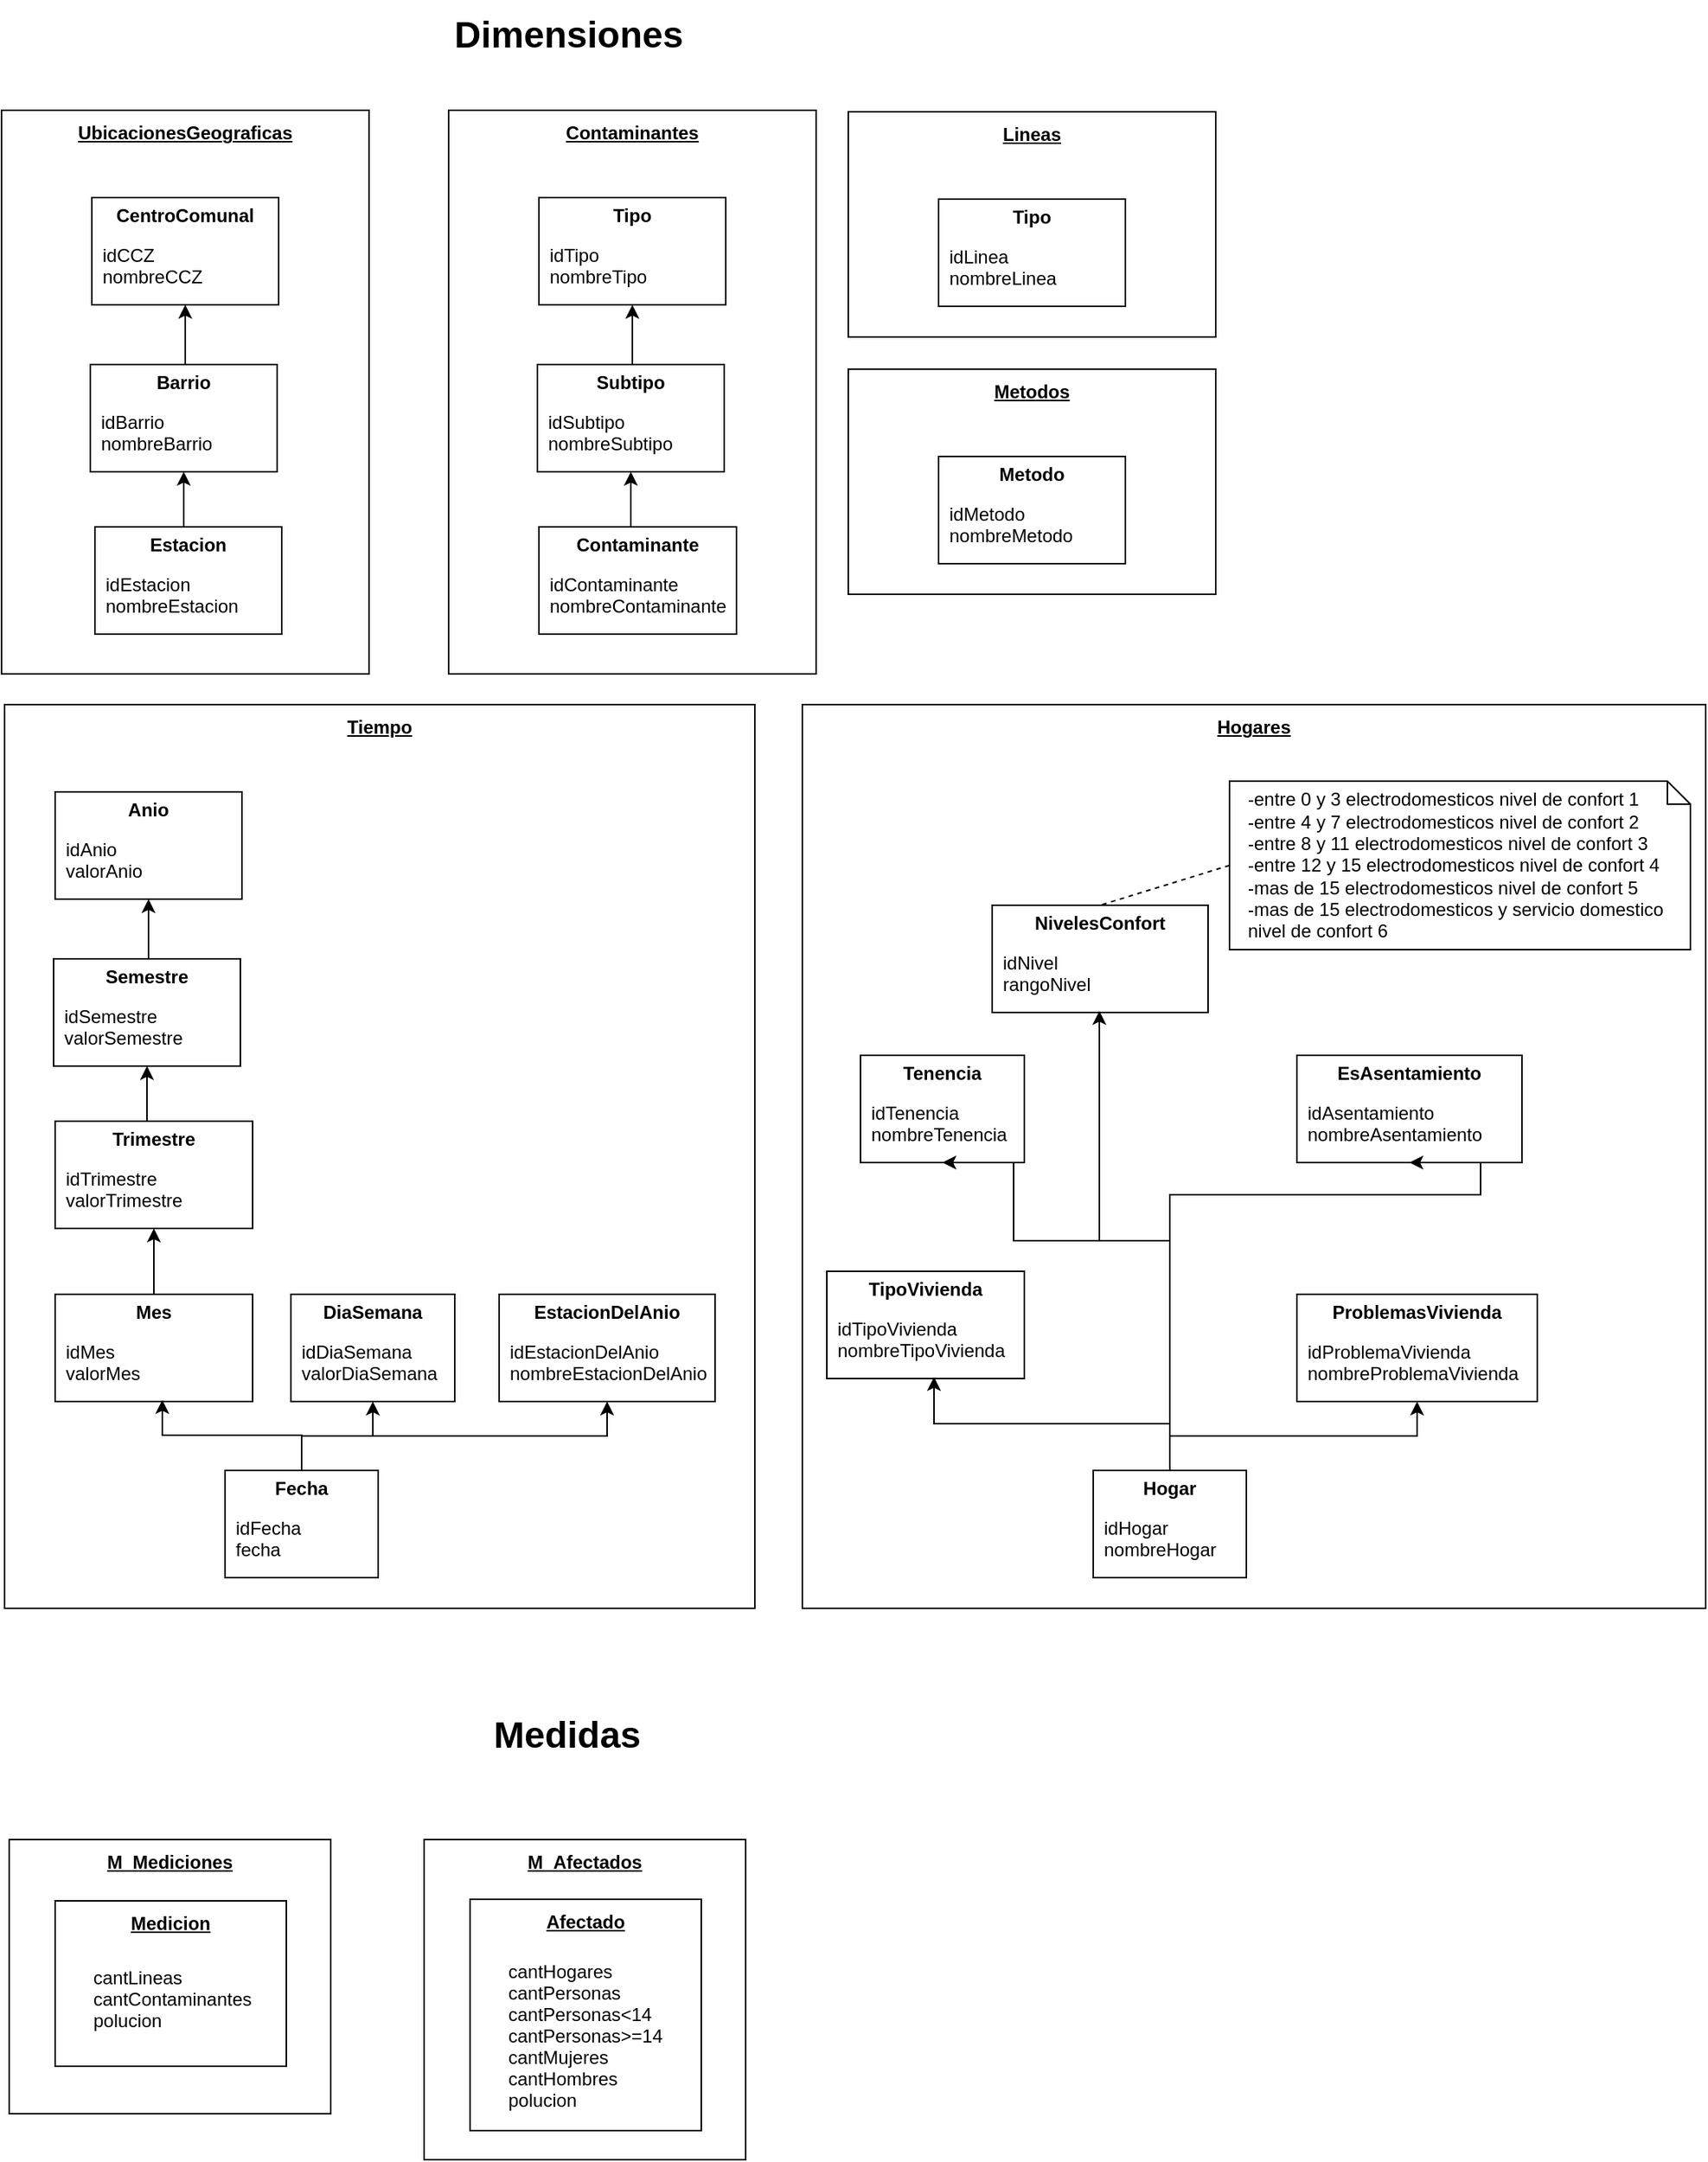 <mxfile userAgent="Mozilla/5.0 (Macintosh; Intel Mac OS X 10_12_6) AppleWebKit/537.36 (KHTML, like Gecko) draw.io/7.8.7 Chrome/58.0.303.110 Electron/1.7.5 Safari/537.36" type="device" version="7.9.3" editor="www.draw.io"><diagram id="01ee848b-bfa0-368f-3120-69a5512751cf" name="Page-1"><mxGraphModel dx="950" dy="692" grid="1" gridSize="10" guides="1" tooltips="1" connect="1" arrows="1" fold="1" page="1" pageScale="1" pageWidth="1169" pageHeight="1654" background="#ffffff" math="0" shadow="0"><root><mxCell id="2eb9ab5e75fa441f-0"/><mxCell id="2eb9ab5e75fa441f-1" parent="2eb9ab5e75fa441f-0"/><mxCell id="2eb9ab5e75fa441f-14" value="UbicacionesGeograficas" style="swimlane;swimlaneLine=0;whiteSpace=wrap;startSize=29;fontStyle=5;align=center" parent="2eb9ab5e75fa441f-1" vertex="1"><mxGeometry x="38" y="92" width="240" height="368" as="geometry"><mxRectangle x="39" y="92" width="70" height="29" as="alternateBounds"/></mxGeometry></mxCell><mxCell id="0" value="CentroComunal" style="swimlane;swimlaneLine=0;whiteSpace=wrap" vertex="1" parent="2eb9ab5e75fa441f-14"><mxGeometry x="59" y="57" width="122" height="70" as="geometry"><mxRectangle x="590" y="38" width="70" height="23" as="alternateBounds"/></mxGeometry></mxCell><mxCell id="1" value="idCCZ&#10;nombreCCZ" style="text;align=left;verticalAlign=middle;" vertex="1" parent="0"><mxGeometry x="5" y="19" width="130" height="50" as="geometry"/></mxCell><mxCell id="9" style="edgeStyle=orthogonalEdgeStyle;rounded=0;html=1;exitX=0.5;exitY=0;entryX=0.5;entryY=1;jettySize=auto;orthogonalLoop=1;" edge="1" parent="2eb9ab5e75fa441f-14" source="3" target="0"><mxGeometry relative="1" as="geometry"/></mxCell><mxCell id="3" value="Barrio" style="swimlane;swimlaneLine=0;whiteSpace=wrap" vertex="1" parent="2eb9ab5e75fa441f-14"><mxGeometry x="58" y="166" width="122" height="70" as="geometry"><mxRectangle x="590" y="38" width="70" height="23" as="alternateBounds"/></mxGeometry></mxCell><mxCell id="4" value="idBarrio&#10;nombreBarrio" style="text;align=left;verticalAlign=middle;" vertex="1" parent="3"><mxGeometry x="5" y="19" width="130" height="50" as="geometry"/></mxCell><mxCell id="10" style="edgeStyle=orthogonalEdgeStyle;rounded=0;html=1;exitX=0.5;exitY=0;entryX=0.5;entryY=1;jettySize=auto;orthogonalLoop=1;" edge="1" parent="2eb9ab5e75fa441f-14" source="5" target="3"><mxGeometry relative="1" as="geometry"/></mxCell><mxCell id="5" value="Estacion" style="swimlane;swimlaneLine=0;whiteSpace=wrap" vertex="1" parent="2eb9ab5e75fa441f-14"><mxGeometry x="61" y="272" width="122" height="70" as="geometry"><mxRectangle x="590" y="38" width="70" height="23" as="alternateBounds"/></mxGeometry></mxCell><mxCell id="6" value="idEstacion&#10;nombreEstacion" style="text;align=left;verticalAlign=middle;" vertex="1" parent="5"><mxGeometry x="5" y="19" width="130" height="50" as="geometry"/></mxCell><mxCell id="4a65618d5dacdeda-0" value="Dimensiones" style="text;align=center;verticalAlign=middle;fontFamily=Helvetica;fontSize=24;fontStyle=1" parent="2eb9ab5e75fa441f-1" vertex="1"><mxGeometry x="331" y="20" width="155" height="40" as="geometry"/></mxCell><mxCell id="4a65618d5dacdeda-1" value="Medidas" style="text;align=center;verticalAlign=middle;fontFamily=Helvetica;fontSize=24;fontStyle=1" parent="2eb9ab5e75fa441f-1" vertex="1"><mxGeometry x="330" y="1130" width="155" height="40" as="geometry"/></mxCell><mxCell id="4a65618d5dacdeda-2" value="M_Mediciones" style="swimlane;swimlaneLine=0;whiteSpace=wrap;startSize=29;fontStyle=5" parent="2eb9ab5e75fa441f-1" vertex="1"><mxGeometry x="43" y="1221" width="210" height="179" as="geometry"/></mxCell><mxCell id="86" value="Medicion" style="swimlane;swimlaneLine=0;whiteSpace=wrap;startSize=29;fontStyle=5" vertex="1" parent="4a65618d5dacdeda-2"><mxGeometry x="30" y="40" width="151" height="108" as="geometry"/></mxCell><mxCell id="87" value="cantLineas&#10;cantContaminantes&#10;polucion" style="text;align=left;verticalAlign=middle;" vertex="1" parent="86"><mxGeometry x="23" y="27.42" width="155" height="72.58" as="geometry"/></mxCell><mxCell id="11" value="Contaminantes" style="swimlane;swimlaneLine=0;whiteSpace=wrap;startSize=29;fontStyle=5;align=center" vertex="1" parent="2eb9ab5e75fa441f-1"><mxGeometry x="330" y="92" width="240" height="368" as="geometry"><mxRectangle x="39" y="92" width="70" height="29" as="alternateBounds"/></mxGeometry></mxCell><mxCell id="12" value="Tipo" style="swimlane;swimlaneLine=0;whiteSpace=wrap" vertex="1" parent="11"><mxGeometry x="59" y="57" width="122" height="70" as="geometry"><mxRectangle x="590" y="38" width="70" height="23" as="alternateBounds"/></mxGeometry></mxCell><mxCell id="13" value="idTipo&#10;nombreTipo" style="text;align=left;verticalAlign=middle;" vertex="1" parent="12"><mxGeometry x="5" y="19" width="130" height="50" as="geometry"/></mxCell><mxCell id="14" style="edgeStyle=orthogonalEdgeStyle;rounded=0;html=1;exitX=0.5;exitY=0;entryX=0.5;entryY=1;jettySize=auto;orthogonalLoop=1;" edge="1" parent="11" source="15" target="12"><mxGeometry relative="1" as="geometry"/></mxCell><mxCell id="15" value="Subtipo" style="swimlane;swimlaneLine=0;whiteSpace=wrap" vertex="1" parent="11"><mxGeometry x="58" y="166" width="122" height="70" as="geometry"><mxRectangle x="590" y="38" width="70" height="23" as="alternateBounds"/></mxGeometry></mxCell><mxCell id="16" value="idSubtipo&#10;nombreSubtipo" style="text;align=left;verticalAlign=middle;" vertex="1" parent="15"><mxGeometry x="5" y="19" width="130" height="50" as="geometry"/></mxCell><mxCell id="17" style="edgeStyle=orthogonalEdgeStyle;rounded=0;html=1;exitX=0.5;exitY=0;entryX=0.5;entryY=1;jettySize=auto;orthogonalLoop=1;" edge="1" parent="11" source="18" target="15"><mxGeometry relative="1" as="geometry"/></mxCell><mxCell id="18" value="Contaminante" style="swimlane;swimlaneLine=0;whiteSpace=wrap" vertex="1" parent="11"><mxGeometry x="59" y="272" width="129" height="70" as="geometry"><mxRectangle x="590" y="38" width="70" height="23" as="alternateBounds"/></mxGeometry></mxCell><mxCell id="19" value="idContaminante&#10;nombreContaminante" style="text;align=left;verticalAlign=middle;" vertex="1" parent="18"><mxGeometry x="5" y="19" width="130" height="50" as="geometry"/></mxCell><mxCell id="20" value="Lineas" style="swimlane;swimlaneLine=0;whiteSpace=wrap;startSize=29;fontStyle=5;align=center" vertex="1" parent="2eb9ab5e75fa441f-1"><mxGeometry x="591" y="93" width="240" height="147" as="geometry"><mxRectangle x="39" y="92" width="70" height="29" as="alternateBounds"/></mxGeometry></mxCell><mxCell id="21" value="Tipo" style="swimlane;swimlaneLine=0;whiteSpace=wrap" vertex="1" parent="20"><mxGeometry x="59" y="57" width="122" height="70" as="geometry"><mxRectangle x="590" y="38" width="70" height="23" as="alternateBounds"/></mxGeometry></mxCell><mxCell id="22" value="idLinea&#10;nombreLinea" style="text;align=left;verticalAlign=middle;" vertex="1" parent="21"><mxGeometry x="5" y="19" width="130" height="50" as="geometry"/></mxCell><mxCell id="29" value="Metodos" style="swimlane;swimlaneLine=0;whiteSpace=wrap;startSize=29;fontStyle=5;align=center" vertex="1" parent="2eb9ab5e75fa441f-1"><mxGeometry x="591" y="261" width="240" height="147" as="geometry"><mxRectangle x="39" y="92" width="70" height="29" as="alternateBounds"/></mxGeometry></mxCell><mxCell id="30" value="Metodo" style="swimlane;swimlaneLine=0;whiteSpace=wrap" vertex="1" parent="29"><mxGeometry x="59" y="57" width="122" height="70" as="geometry"><mxRectangle x="590" y="38" width="70" height="23" as="alternateBounds"/></mxGeometry></mxCell><mxCell id="31" value="idMetodo&#10;nombreMetodo" style="text;align=left;verticalAlign=middle;" vertex="1" parent="30"><mxGeometry x="5" y="19" width="130" height="50" as="geometry"/></mxCell><mxCell id="32" value="Tiempo" style="swimlane;swimlaneLine=0;whiteSpace=wrap;startSize=29;fontStyle=5;align=center" vertex="1" parent="2eb9ab5e75fa441f-1"><mxGeometry x="40" y="480" width="490" height="590" as="geometry"><mxRectangle x="39" y="92" width="70" height="29" as="alternateBounds"/></mxGeometry></mxCell><mxCell id="33" value="Anio" style="swimlane;swimlaneLine=0;whiteSpace=wrap" vertex="1" parent="32"><mxGeometry x="33" y="57" width="122" height="70" as="geometry"><mxRectangle x="590" y="38" width="70" height="23" as="alternateBounds"/></mxGeometry></mxCell><mxCell id="34" value="idAnio&#10;valorAnio" style="text;align=left;verticalAlign=middle;" vertex="1" parent="33"><mxGeometry x="5" y="19" width="130" height="50" as="geometry"/></mxCell><mxCell id="35" style="edgeStyle=orthogonalEdgeStyle;rounded=0;html=1;exitX=0.5;exitY=0;entryX=0.5;entryY=1;jettySize=auto;orthogonalLoop=1;" edge="1" parent="32" source="36" target="33"><mxGeometry relative="1" as="geometry"/></mxCell><mxCell id="36" value="Semestre" style="swimlane;swimlaneLine=0;whiteSpace=wrap" vertex="1" parent="32"><mxGeometry x="32" y="166" width="122" height="70" as="geometry"><mxRectangle x="590" y="38" width="70" height="23" as="alternateBounds"/></mxGeometry></mxCell><mxCell id="37" value="idSemestre&#10;valorSemestre" style="text;align=left;verticalAlign=middle;" vertex="1" parent="36"><mxGeometry x="5" y="19" width="130" height="50" as="geometry"/></mxCell><mxCell id="38" style="edgeStyle=orthogonalEdgeStyle;rounded=0;html=1;exitX=0.5;exitY=0;entryX=0.5;entryY=1;jettySize=auto;orthogonalLoop=1;" edge="1" parent="32" source="39" target="36"><mxGeometry relative="1" as="geometry"/></mxCell><mxCell id="39" value="Trimestre" style="swimlane;swimlaneLine=0;whiteSpace=wrap" vertex="1" parent="32"><mxGeometry x="33" y="272" width="129" height="70" as="geometry"><mxRectangle x="590" y="38" width="70" height="23" as="alternateBounds"/></mxGeometry></mxCell><mxCell id="40" value="idTrimestre&#10;valorTrimestre" style="text;align=left;verticalAlign=middle;" vertex="1" parent="39"><mxGeometry x="5" y="19" width="130" height="50" as="geometry"/></mxCell><mxCell id="43" style="edgeStyle=orthogonalEdgeStyle;rounded=0;html=1;exitX=0.5;exitY=0;entryX=0.5;entryY=1;jettySize=auto;orthogonalLoop=1;" edge="1" parent="32" source="41" target="39"><mxGeometry relative="1" as="geometry"/></mxCell><mxCell id="41" value="Mes" style="swimlane;swimlaneLine=0;whiteSpace=wrap" vertex="1" parent="32"><mxGeometry x="33" y="385" width="129" height="70" as="geometry"><mxRectangle x="590" y="38" width="70" height="23" as="alternateBounds"/></mxGeometry></mxCell><mxCell id="42" value="idMes&#10;valorMes" style="text;align=left;verticalAlign=middle;" vertex="1" parent="41"><mxGeometry x="5" y="19" width="130" height="50" as="geometry"/></mxCell><mxCell id="47" value="DiaSemana" style="swimlane;swimlaneLine=0;whiteSpace=wrap" vertex="1" parent="32"><mxGeometry x="187" y="385" width="107" height="70" as="geometry"><mxRectangle x="590" y="38" width="70" height="23" as="alternateBounds"/></mxGeometry></mxCell><mxCell id="48" value="idDiaSemana&#10;valorDiaSemana" style="text;align=left;verticalAlign=middle;" vertex="1" parent="47"><mxGeometry x="5" y="19" width="130" height="50" as="geometry"/></mxCell><mxCell id="52" value="EstacionDelAnio" style="swimlane;swimlaneLine=0;whiteSpace=wrap" vertex="1" parent="32"><mxGeometry x="323" y="385" width="141" height="70" as="geometry"><mxRectangle x="590" y="38" width="70" height="23" as="alternateBounds"/></mxGeometry></mxCell><mxCell id="53" value="idEstacionDelAnio&#10;nombreEstacionDelAnio" style="text;align=left;verticalAlign=middle;" vertex="1" parent="52"><mxGeometry x="5" y="19" width="130" height="50" as="geometry"/></mxCell><mxCell id="46" style="edgeStyle=orthogonalEdgeStyle;rounded=0;html=1;exitX=0.5;exitY=0;entryX=0.5;entryY=1;jettySize=auto;orthogonalLoop=1;" edge="1" parent="2eb9ab5e75fa441f-1" source="44" target="42"><mxGeometry relative="1" as="geometry"/></mxCell><mxCell id="51" style="edgeStyle=orthogonalEdgeStyle;rounded=0;html=1;exitX=0.5;exitY=0;entryX=0.5;entryY=1;jettySize=auto;orthogonalLoop=1;" edge="1" parent="2eb9ab5e75fa441f-1" source="44" target="47"><mxGeometry relative="1" as="geometry"/></mxCell><mxCell id="54" style="edgeStyle=orthogonalEdgeStyle;rounded=0;html=1;exitX=0.5;exitY=0;entryX=0.5;entryY=1;jettySize=auto;orthogonalLoop=1;" edge="1" parent="2eb9ab5e75fa441f-1" source="44" target="52"><mxGeometry relative="1" as="geometry"/></mxCell><mxCell id="44" value="Fecha" style="swimlane;swimlaneLine=0;whiteSpace=wrap" vertex="1" parent="2eb9ab5e75fa441f-1"><mxGeometry x="184" y="980" width="100" height="70" as="geometry"><mxRectangle x="590" y="38" width="70" height="23" as="alternateBounds"/></mxGeometry></mxCell><mxCell id="45" value="idFecha&#10;fecha" style="text;align=left;verticalAlign=middle;" vertex="1" parent="44"><mxGeometry x="5" y="19" width="130" height="50" as="geometry"/></mxCell><mxCell id="55" value="Hogares" style="swimlane;swimlaneLine=0;whiteSpace=wrap;startSize=29;fontStyle=5;align=center" vertex="1" parent="2eb9ab5e75fa441f-1"><mxGeometry x="561" y="480" width="590" height="590" as="geometry"><mxRectangle x="39" y="92" width="70" height="29" as="alternateBounds"/></mxGeometry></mxCell><mxCell id="65" value="TipoVivienda" style="swimlane;swimlaneLine=0;whiteSpace=wrap" vertex="1" parent="55"><mxGeometry x="16" y="370" width="129" height="70" as="geometry"><mxRectangle x="590" y="38" width="70" height="23" as="alternateBounds"/></mxGeometry></mxCell><mxCell id="66" value="idTipoVivienda&#10;nombreTipoVivienda" style="text;align=left;verticalAlign=middle;" vertex="1" parent="65"><mxGeometry x="5" y="19" width="130" height="50" as="geometry"/></mxCell><mxCell id="69" value="ProblemasVivienda" style="swimlane;swimlaneLine=0;whiteSpace=wrap" vertex="1" parent="55"><mxGeometry x="323" y="385" width="157" height="70" as="geometry"><mxRectangle x="590" y="38" width="70" height="23" as="alternateBounds"/></mxGeometry></mxCell><mxCell id="70" value="idProblemaVivienda&#10;nombreProblemaVivienda" style="text;align=left;verticalAlign=middle;" vertex="1" parent="69"><mxGeometry x="5" y="19" width="130" height="50" as="geometry"/></mxCell><mxCell id="67" value="Tenencia" style="swimlane;swimlaneLine=0;whiteSpace=wrap" vertex="1" parent="55"><mxGeometry x="38" y="229" width="107" height="70" as="geometry"><mxRectangle x="590" y="38" width="70" height="23" as="alternateBounds"/></mxGeometry></mxCell><mxCell id="68" value="idTenencia&#10;nombreTenencia" style="text;align=left;verticalAlign=middle;" vertex="1" parent="67"><mxGeometry x="5" y="19" width="130" height="50" as="geometry"/></mxCell><mxCell id="77" value="NivelesConfort" style="swimlane;swimlaneLine=0;whiteSpace=wrap" vertex="1" parent="55"><mxGeometry x="124" y="131" width="141" height="70" as="geometry"><mxRectangle x="590" y="38" width="70" height="23" as="alternateBounds"/></mxGeometry></mxCell><mxCell id="78" value="idNivel&#10;rangoNivel" style="text;align=left;verticalAlign=middle;" vertex="1" parent="77"><mxGeometry x="5" y="19" width="130" height="50" as="geometry"/></mxCell><mxCell id="79" value="EsAsentamiento" style="swimlane;swimlaneLine=0;whiteSpace=wrap" vertex="1" parent="55"><mxGeometry x="323" y="229" width="147" height="70" as="geometry"><mxRectangle x="590" y="38" width="70" height="23" as="alternateBounds"/></mxGeometry></mxCell><mxCell id="80" value="idAsentamiento&#10;nombreAsentamiento" style="text;align=left;verticalAlign=middle;" vertex="1" parent="79"><mxGeometry x="5" y="19" width="130" height="50" as="geometry"/></mxCell><mxCell id="85" value="" style="edgeStyle=none;endArrow=none;exitX=0;exitY=0.5;dashed=1;html=1;entryX=0.5;entryY=0;" edge="1" source="83" parent="55" target="77"><mxGeometry x="1" relative="1" as="geometry"><mxPoint x="458" y="52" as="targetPoint"/></mxGeometry></mxCell><mxCell id="83" value="&lt;div&gt;-entre 0 y 3 electrodomesticos nivel de confort 1&lt;/div&gt;&lt;div&gt;-entre 4 y 7 electrodomesticos nivel de confort 2&lt;/div&gt;&lt;div&gt;-entre 8 y 11 electrodomesticos nivel de confort 3&lt;/div&gt;&lt;div&gt;-entre 12 y 15 electrodomesticos nivel de confort 4&lt;/div&gt;&lt;div&gt;-mas de 15 electrodomesticos nivel de confort 5&lt;/div&gt;&lt;div&gt;-mas de 15 electrodomesticos y servicio domestico nivel de confort 6&lt;/div&gt;" style="shape=note;size=15;align=left;spacingLeft=10;html=1;whiteSpace=wrap;" vertex="1" parent="55"><mxGeometry x="279" y="50" width="301" height="110" as="geometry"/></mxCell><mxCell id="71" style="edgeStyle=orthogonalEdgeStyle;rounded=0;html=1;exitX=0.5;exitY=0;entryX=0.5;entryY=1;jettySize=auto;orthogonalLoop=1;" edge="1" source="74" target="66" parent="2eb9ab5e75fa441f-1"><mxGeometry relative="1" as="geometry"/></mxCell><mxCell id="72" style="edgeStyle=orthogonalEdgeStyle;rounded=0;html=1;exitX=0.5;exitY=0;entryX=0.5;entryY=1;jettySize=auto;orthogonalLoop=1;" edge="1" source="74" target="67" parent="2eb9ab5e75fa441f-1"><mxGeometry relative="1" as="geometry"><Array as="points"><mxPoint x="801" y="830"/><mxPoint x="699" y="830"/></Array></mxGeometry></mxCell><mxCell id="73" style="edgeStyle=orthogonalEdgeStyle;rounded=0;html=1;exitX=0.5;exitY=0;entryX=0.5;entryY=1;jettySize=auto;orthogonalLoop=1;" edge="1" source="74" target="69" parent="2eb9ab5e75fa441f-1"><mxGeometry relative="1" as="geometry"/></mxCell><mxCell id="81" style="edgeStyle=orthogonalEdgeStyle;rounded=0;html=1;exitX=0.5;exitY=0;entryX=0.5;entryY=1;jettySize=auto;orthogonalLoop=1;" edge="1" parent="2eb9ab5e75fa441f-1" source="74" target="79"><mxGeometry relative="1" as="geometry"><Array as="points"><mxPoint x="801" y="800"/><mxPoint x="1004" y="800"/></Array></mxGeometry></mxCell><mxCell id="82" style="edgeStyle=orthogonalEdgeStyle;rounded=0;html=1;exitX=0.5;exitY=0;entryX=0.5;entryY=1;jettySize=auto;orthogonalLoop=1;" edge="1" parent="2eb9ab5e75fa441f-1" source="74" target="78"><mxGeometry relative="1" as="geometry"/></mxCell><mxCell id="74" value="Hogar" style="swimlane;swimlaneLine=0;whiteSpace=wrap" vertex="1" parent="2eb9ab5e75fa441f-1"><mxGeometry x="751" y="980" width="100" height="70" as="geometry"><mxRectangle x="590" y="38" width="70" height="23" as="alternateBounds"/></mxGeometry></mxCell><mxCell id="75" value="idHogar&#10;nombreHogar" style="text;align=left;verticalAlign=middle;" vertex="1" parent="74"><mxGeometry x="5" y="19" width="130" height="50" as="geometry"/></mxCell><mxCell id="88" value="M_Afectados" style="swimlane;swimlaneLine=0;whiteSpace=wrap;startSize=29;fontStyle=5" vertex="1" parent="2eb9ab5e75fa441f-1"><mxGeometry x="314" y="1221" width="210" height="209" as="geometry"/></mxCell><mxCell id="89" value="Afectado" style="swimlane;swimlaneLine=0;whiteSpace=wrap;startSize=29;fontStyle=5" vertex="1" parent="88"><mxGeometry x="30" y="39" width="151" height="151" as="geometry"/></mxCell><mxCell id="90" value="cantHogares&#10;cantPersonas&#10;cantPersonas&lt;14&#10;cantPersonas&gt;=14&#10;cantMujeres&#10;cantHombres&#10;polucion" style="text;align=left;verticalAlign=middle;" vertex="1" parent="89"><mxGeometry x="23" y="35" width="117" height="107" as="geometry"/></mxCell></root></mxGraphModel></diagram></mxfile>